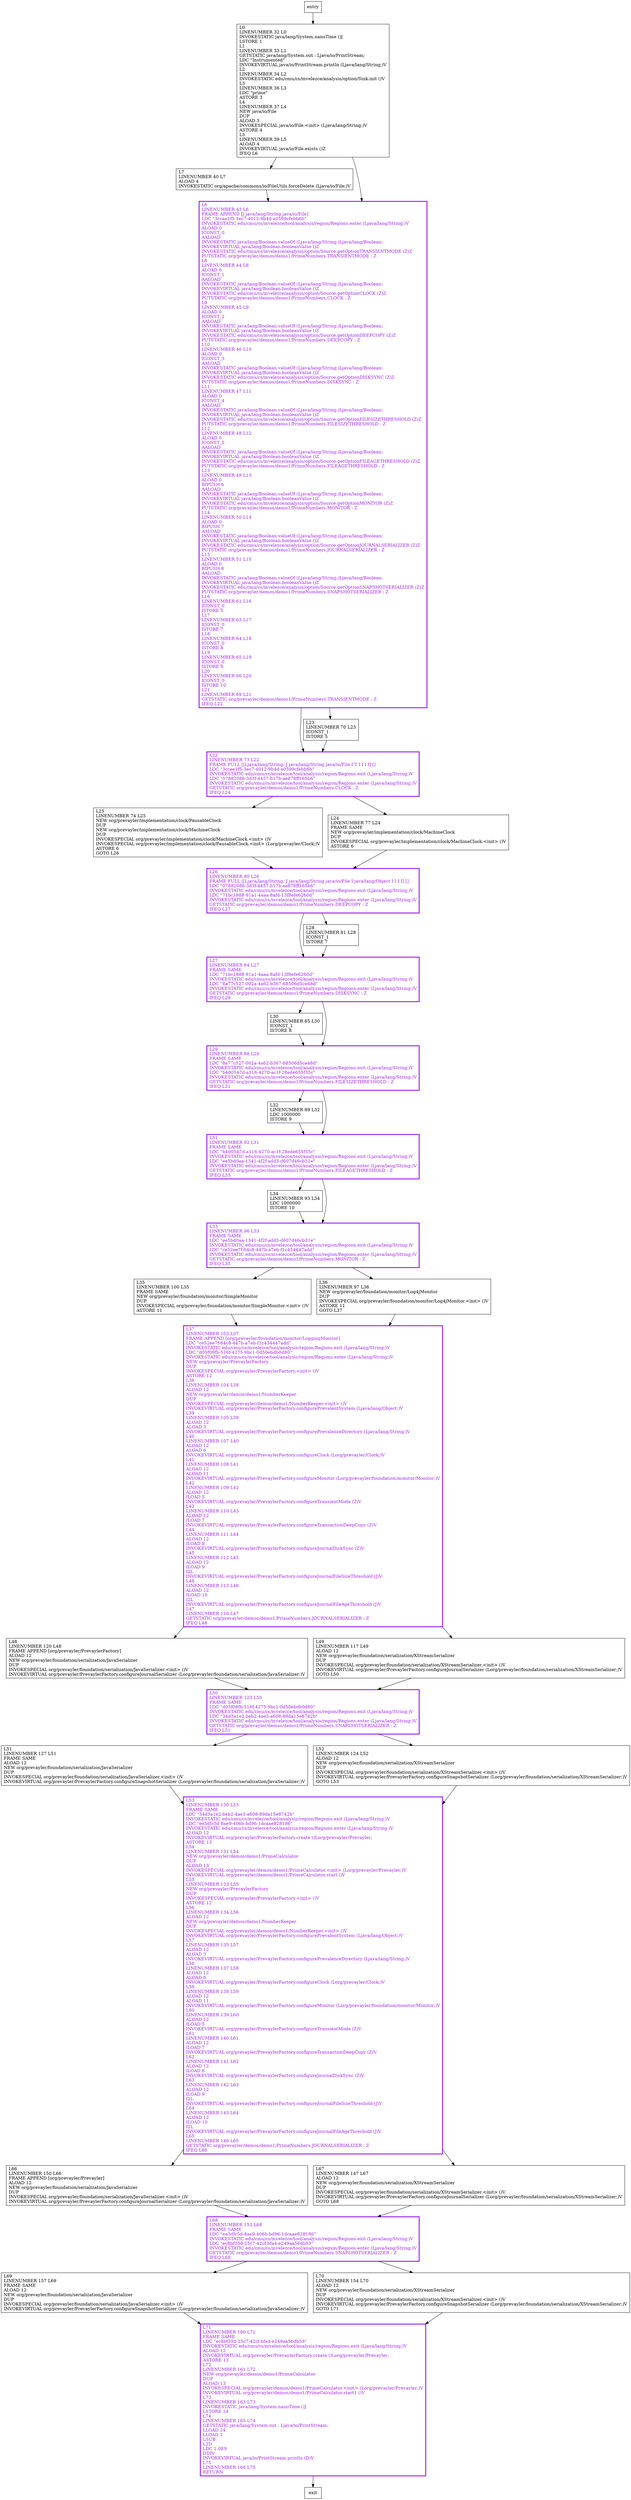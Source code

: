 digraph main {
node [shape=record];
353016664 [label="L51\lLINENUMBER 127 L51\lFRAME SAME\lALOAD 12\lNEW org/prevayler/foundation/serialization/JavaSerializer\lDUP\lINVOKESPECIAL org/prevayler/foundation/serialization/JavaSerializer.\<init\> ()V\lINVOKEVIRTUAL org/prevayler/PrevaylerFactory.configureSnapshotSerializer (Lorg/prevayler/foundation/serialization/JavaSerializer;)V\l"];
1322621976 [label="L32\lLINENUMBER 89 L32\lLDC 1000000\lISTORE 9\l"];
2104768466 [label="L48\lLINENUMBER 120 L48\lFRAME APPEND [org/prevayler/PrevaylerFactory]\lALOAD 12\lNEW org/prevayler/foundation/serialization/JavaSerializer\lDUP\lINVOKESPECIAL org/prevayler/foundation/serialization/JavaSerializer.\<init\> ()V\lINVOKEVIRTUAL org/prevayler/PrevaylerFactory.configureJournalSerializer (Lorg/prevayler/foundation/serialization/JavaSerializer;)V\l"];
1957610983 [label="L53\lLINENUMBER 130 L53\lFRAME SAME\lLDC \"34d3a1e2-beb2-4ae3-a608-89da15e8742b\"\lINVOKESTATIC edu/cmu/cs/mvelezce/tool/analysis/region/Regions.exit (Ljava/lang/String;)V\lLDC \"ee3dfc5d-8ae9-406b-bd96-1dcaae828186\"\lINVOKESTATIC edu/cmu/cs/mvelezce/tool/analysis/region/Regions.enter (Ljava/lang/String;)V\lALOAD 12\lINVOKEVIRTUAL org/prevayler/PrevaylerFactory.create ()Lorg/prevayler/Prevayler;\lASTORE 13\lL54\lLINENUMBER 131 L54\lNEW org/prevayler/demos/demo1/PrimeCalculator\lDUP\lALOAD 13\lINVOKESPECIAL org/prevayler/demos/demo1/PrimeCalculator.\<init\> (Lorg/prevayler/Prevayler;)V\lINVOKEVIRTUAL org/prevayler/demos/demo1/PrimeCalculator.start ()V\lL55\lLINENUMBER 133 L55\lNEW org/prevayler/PrevaylerFactory\lDUP\lINVOKESPECIAL org/prevayler/PrevaylerFactory.\<init\> ()V\lASTORE 12\lL56\lLINENUMBER 134 L56\lALOAD 12\lNEW org/prevayler/demos/demo1/NumberKeeper\lDUP\lINVOKESPECIAL org/prevayler/demos/demo1/NumberKeeper.\<init\> ()V\lINVOKEVIRTUAL org/prevayler/PrevaylerFactory.configurePrevalentSystem (Ljava/lang/Object;)V\lL57\lLINENUMBER 135 L57\lALOAD 12\lALOAD 3\lINVOKEVIRTUAL org/prevayler/PrevaylerFactory.configurePrevalenceDirectory (Ljava/lang/String;)V\lL58\lLINENUMBER 137 L58\lALOAD 12\lALOAD 6\lINVOKEVIRTUAL org/prevayler/PrevaylerFactory.configureClock (Lorg/prevayler/Clock;)V\lL59\lLINENUMBER 138 L59\lALOAD 12\lALOAD 11\lINVOKEVIRTUAL org/prevayler/PrevaylerFactory.configureMonitor (Lorg/prevayler/foundation/monitor/Monitor;)V\lL60\lLINENUMBER 139 L60\lALOAD 12\lILOAD 5\lINVOKEVIRTUAL org/prevayler/PrevaylerFactory.configureTransientMode (Z)V\lL61\lLINENUMBER 140 L61\lALOAD 12\lILOAD 7\lINVOKEVIRTUAL org/prevayler/PrevaylerFactory.configureTransactionDeepCopy (Z)V\lL62\lLINENUMBER 141 L62\lALOAD 12\lILOAD 8\lINVOKEVIRTUAL org/prevayler/PrevaylerFactory.configureJournalDiskSync (Z)V\lL63\lLINENUMBER 142 L63\lALOAD 12\lILOAD 9\lI2L\lINVOKEVIRTUAL org/prevayler/PrevaylerFactory.configureJournalFileSizeThreshold (J)V\lL64\lLINENUMBER 143 L64\lALOAD 12\lILOAD 10\lI2L\lINVOKEVIRTUAL org/prevayler/PrevaylerFactory.configureJournalFileAgeThreshold (J)V\lL65\lLINENUMBER 146 L65\lGETSTATIC org/prevayler/demos/demo1/PrimeNumbers.JOURNALSERIALIZER : Z\lIFEQ L66\l"];
5650897 [label="L37\lLINENUMBER 103 L37\lFRAME APPEND [org/prevayler/foundation/monitor/LoggingMonitor]\lLDC \"ce52ee7f-64c8-447b-a7eb-f1c434447add\"\lINVOKESTATIC edu/cmu/cs/mvelezce/tool/analysis/region/Regions.exit (Ljava/lang/String;)V\lLDC \"d05f08fb-516f-4275-9bc1-0d50ebdb0d80\"\lINVOKESTATIC edu/cmu/cs/mvelezce/tool/analysis/region/Regions.enter (Ljava/lang/String;)V\lNEW org/prevayler/PrevaylerFactory\lDUP\lINVOKESPECIAL org/prevayler/PrevaylerFactory.\<init\> ()V\lASTORE 12\lL38\lLINENUMBER 104 L38\lALOAD 12\lNEW org/prevayler/demos/demo1/NumberKeeper\lDUP\lINVOKESPECIAL org/prevayler/demos/demo1/NumberKeeper.\<init\> ()V\lINVOKEVIRTUAL org/prevayler/PrevaylerFactory.configurePrevalentSystem (Ljava/lang/Object;)V\lL39\lLINENUMBER 105 L39\lALOAD 12\lALOAD 3\lINVOKEVIRTUAL org/prevayler/PrevaylerFactory.configurePrevalenceDirectory (Ljava/lang/String;)V\lL40\lLINENUMBER 107 L40\lALOAD 12\lALOAD 6\lINVOKEVIRTUAL org/prevayler/PrevaylerFactory.configureClock (Lorg/prevayler/Clock;)V\lL41\lLINENUMBER 108 L41\lALOAD 12\lALOAD 11\lINVOKEVIRTUAL org/prevayler/PrevaylerFactory.configureMonitor (Lorg/prevayler/foundation/monitor/Monitor;)V\lL42\lLINENUMBER 109 L42\lALOAD 12\lILOAD 5\lINVOKEVIRTUAL org/prevayler/PrevaylerFactory.configureTransientMode (Z)V\lL43\lLINENUMBER 110 L43\lALOAD 12\lILOAD 7\lINVOKEVIRTUAL org/prevayler/PrevaylerFactory.configureTransactionDeepCopy (Z)V\lL44\lLINENUMBER 111 L44\lALOAD 12\lILOAD 8\lINVOKEVIRTUAL org/prevayler/PrevaylerFactory.configureJournalDiskSync (Z)V\lL45\lLINENUMBER 112 L45\lALOAD 12\lILOAD 9\lI2L\lINVOKEVIRTUAL org/prevayler/PrevaylerFactory.configureJournalFileSizeThreshold (J)V\lL46\lLINENUMBER 113 L46\lALOAD 12\lILOAD 10\lI2L\lINVOKEVIRTUAL org/prevayler/PrevaylerFactory.configureJournalFileAgeThreshold (J)V\lL47\lLINENUMBER 116 L47\lGETSTATIC org/prevayler/demos/demo1/PrimeNumbers.JOURNALSERIALIZER : Z\lIFEQ L48\l"];
537255019 [label="L69\lLINENUMBER 157 L69\lFRAME SAME\lALOAD 12\lNEW org/prevayler/foundation/serialization/JavaSerializer\lDUP\lINVOKESPECIAL org/prevayler/foundation/serialization/JavaSerializer.\<init\> ()V\lINVOKEVIRTUAL org/prevayler/PrevaylerFactory.configureSnapshotSerializer (Lorg/prevayler/foundation/serialization/JavaSerializer;)V\l"];
159582254 [label="L30\lLINENUMBER 85 L30\lICONST_1\lISTORE 8\l"];
1466441795 [label="L22\lLINENUMBER 73 L22\lFRAME FULL [[Ljava/lang/String; J java/lang/String java/io/File I T I I I I] []\lLDC \"3ccae1f5-3ec7-4012-9b4d-a0599cfebb6b\"\lINVOKESTATIC edu/cmu/cs/mvelezce/tool/analysis/region/Regions.exit (Ljava/lang/String;)V\lLDC \"07882086-3d3f-4457-b17b-ae878ff165b6\"\lINVOKESTATIC edu/cmu/cs/mvelezce/tool/analysis/region/Regions.enter (Ljava/lang/String;)V\lGETSTATIC org/prevayler/demos/demo1/PrimeNumbers.CLOCK : Z\lIFEQ L24\l"];
323892630 [label="L35\lLINENUMBER 100 L35\lFRAME SAME\lNEW org/prevayler/foundation/monitor/SimpleMonitor\lDUP\lINVOKESPECIAL org/prevayler/foundation/monitor/SimpleMonitor.\<init\> ()V\lASTORE 11\l"];
1300302600 [label="L66\lLINENUMBER 150 L66\lFRAME APPEND [org/prevayler/Prevayler]\lALOAD 12\lNEW org/prevayler/foundation/serialization/JavaSerializer\lDUP\lINVOKESPECIAL org/prevayler/foundation/serialization/JavaSerializer.\<init\> ()V\lINVOKEVIRTUAL org/prevayler/PrevaylerFactory.configureJournalSerializer (Lorg/prevayler/foundation/serialization/JavaSerializer;)V\l"];
635527943 [label="L29\lLINENUMBER 88 L29\lFRAME SAME\lLDC \"8a77c527-002a-4a62-b367-68506d5ce48d\"\lINVOKESTATIC edu/cmu/cs/mvelezce/tool/analysis/region/Regions.exit (Ljava/lang/String;)V\lLDC \"b400547d-a116-4270-ac1f-28ede655f35c\"\lINVOKESTATIC edu/cmu/cs/mvelezce/tool/analysis/region/Regions.enter (Ljava/lang/String;)V\lGETSTATIC org/prevayler/demos/demo1/PrimeNumbers.FILESIZETHRESHOLD : Z\lIFEQ L31\l"];
1331353286 [label="L7\lLINENUMBER 40 L7\lALOAD 4\lINVOKESTATIC org/apache/commons/io/FileUtils.forceDelete (Ljava/io/File;)V\l"];
614708908 [label="L50\lLINENUMBER 123 L50\lFRAME SAME\lLDC \"d05f08fb-516f-4275-9bc1-0d50ebdb0d80\"\lINVOKESTATIC edu/cmu/cs/mvelezce/tool/analysis/region/Regions.exit (Ljava/lang/String;)V\lLDC \"34d3a1e2-beb2-4ae3-a608-89da15e8742b\"\lINVOKESTATIC edu/cmu/cs/mvelezce/tool/analysis/region/Regions.enter (Ljava/lang/String;)V\lGETSTATIC org/prevayler/demos/demo1/PrimeNumbers.SNAPSHOTSERIALIZER : Z\lIFEQ L51\l"];
1226634380 [label="L52\lLINENUMBER 124 L52\lALOAD 12\lNEW org/prevayler/foundation/serialization/XStreamSerializer\lDUP\lINVOKESPECIAL org/prevayler/foundation/serialization/XStreamSerializer.\<init\> ()V\lINVOKEVIRTUAL org/prevayler/PrevaylerFactory.configureSnapshotSerializer (Lorg/prevayler/foundation/serialization/XStreamSerializer;)V\lGOTO L53\l"];
870390937 [label="L6\lLINENUMBER 43 L6\lFRAME APPEND [J java/lang/String java/io/File]\lLDC \"3ccae1f5-3ec7-4012-9b4d-a0599cfebb6b\"\lINVOKESTATIC edu/cmu/cs/mvelezce/tool/analysis/region/Regions.enter (Ljava/lang/String;)V\lALOAD 0\lICONST_0\lAALOAD\lINVOKESTATIC java/lang/Boolean.valueOf (Ljava/lang/String;)Ljava/lang/Boolean;\lINVOKEVIRTUAL java/lang/Boolean.booleanValue ()Z\lINVOKESTATIC edu/cmu/cs/mvelezce/analysis/option/Source.getOptionTRANSIENTMODE (Z)Z\lPUTSTATIC org/prevayler/demos/demo1/PrimeNumbers.TRANSIENTMODE : Z\lL8\lLINENUMBER 44 L8\lALOAD 0\lICONST_1\lAALOAD\lINVOKESTATIC java/lang/Boolean.valueOf (Ljava/lang/String;)Ljava/lang/Boolean;\lINVOKEVIRTUAL java/lang/Boolean.booleanValue ()Z\lINVOKESTATIC edu/cmu/cs/mvelezce/analysis/option/Source.getOptionCLOCK (Z)Z\lPUTSTATIC org/prevayler/demos/demo1/PrimeNumbers.CLOCK : Z\lL9\lLINENUMBER 45 L9\lALOAD 0\lICONST_2\lAALOAD\lINVOKESTATIC java/lang/Boolean.valueOf (Ljava/lang/String;)Ljava/lang/Boolean;\lINVOKEVIRTUAL java/lang/Boolean.booleanValue ()Z\lINVOKESTATIC edu/cmu/cs/mvelezce/analysis/option/Source.getOptionDEEPCOPY (Z)Z\lPUTSTATIC org/prevayler/demos/demo1/PrimeNumbers.DEEPCOPY : Z\lL10\lLINENUMBER 46 L10\lALOAD 0\lICONST_3\lAALOAD\lINVOKESTATIC java/lang/Boolean.valueOf (Ljava/lang/String;)Ljava/lang/Boolean;\lINVOKEVIRTUAL java/lang/Boolean.booleanValue ()Z\lINVOKESTATIC edu/cmu/cs/mvelezce/analysis/option/Source.getOptionDISKSYNC (Z)Z\lPUTSTATIC org/prevayler/demos/demo1/PrimeNumbers.DISKSYNC : Z\lL11\lLINENUMBER 47 L11\lALOAD 0\lICONST_4\lAALOAD\lINVOKESTATIC java/lang/Boolean.valueOf (Ljava/lang/String;)Ljava/lang/Boolean;\lINVOKEVIRTUAL java/lang/Boolean.booleanValue ()Z\lINVOKESTATIC edu/cmu/cs/mvelezce/analysis/option/Source.getOptionFILESIZETHRESHOLD (Z)Z\lPUTSTATIC org/prevayler/demos/demo1/PrimeNumbers.FILESIZETHRESHOLD : Z\lL12\lLINENUMBER 48 L12\lALOAD 0\lICONST_5\lAALOAD\lINVOKESTATIC java/lang/Boolean.valueOf (Ljava/lang/String;)Ljava/lang/Boolean;\lINVOKEVIRTUAL java/lang/Boolean.booleanValue ()Z\lINVOKESTATIC edu/cmu/cs/mvelezce/analysis/option/Source.getOptionFILEAGETHRESHOLD (Z)Z\lPUTSTATIC org/prevayler/demos/demo1/PrimeNumbers.FILEAGETHRESHOLD : Z\lL13\lLINENUMBER 49 L13\lALOAD 0\lBIPUSH 6\lAALOAD\lINVOKESTATIC java/lang/Boolean.valueOf (Ljava/lang/String;)Ljava/lang/Boolean;\lINVOKEVIRTUAL java/lang/Boolean.booleanValue ()Z\lINVOKESTATIC edu/cmu/cs/mvelezce/analysis/option/Source.getOptionMONITOR (Z)Z\lPUTSTATIC org/prevayler/demos/demo1/PrimeNumbers.MONITOR : Z\lL14\lLINENUMBER 50 L14\lALOAD 0\lBIPUSH 7\lAALOAD\lINVOKESTATIC java/lang/Boolean.valueOf (Ljava/lang/String;)Ljava/lang/Boolean;\lINVOKEVIRTUAL java/lang/Boolean.booleanValue ()Z\lINVOKESTATIC edu/cmu/cs/mvelezce/analysis/option/Source.getOptionJOURNALSERIALIZER (Z)Z\lPUTSTATIC org/prevayler/demos/demo1/PrimeNumbers.JOURNALSERIALIZER : Z\lL15\lLINENUMBER 51 L15\lALOAD 0\lBIPUSH 8\lAALOAD\lINVOKESTATIC java/lang/Boolean.valueOf (Ljava/lang/String;)Ljava/lang/Boolean;\lINVOKEVIRTUAL java/lang/Boolean.booleanValue ()Z\lINVOKESTATIC edu/cmu/cs/mvelezce/analysis/option/Source.getOptionSNAPSHOTSERIALIZER (Z)Z\lPUTSTATIC org/prevayler/demos/demo1/PrimeNumbers.SNAPSHOTSERIALIZER : Z\lL16\lLINENUMBER 61 L16\lICONST_0\lISTORE 5\lL17\lLINENUMBER 63 L17\lICONST_0\lISTORE 7\lL18\lLINENUMBER 64 L18\lICONST_0\lISTORE 8\lL19\lLINENUMBER 65 L19\lICONST_0\lISTORE 9\lL20\lLINENUMBER 66 L20\lICONST_0\lISTORE 10\lL21\lLINENUMBER 69 L21\lGETSTATIC org/prevayler/demos/demo1/PrimeNumbers.TRANSIENTMODE : Z\lIFEQ L22\l"];
641718024 [label="L25\lLINENUMBER 74 L25\lNEW org/prevayler/implementation/clock/PausableClock\lDUP\lNEW org/prevayler/implementation/clock/MachineClock\lDUP\lINVOKESPECIAL org/prevayler/implementation/clock/MachineClock.\<init\> ()V\lINVOKESPECIAL org/prevayler/implementation/clock/PausableClock.\<init\> (Lorg/prevayler/Clock;)V\lASTORE 6\lGOTO L26\l"];
1833716337 [label="L71\lLINENUMBER 160 L71\lFRAME SAME\lLDC \"ec8bf350-25c7-42cf-bfa4-e249aa56db53\"\lINVOKESTATIC edu/cmu/cs/mvelezce/tool/analysis/region/Regions.exit (Ljava/lang/String;)V\lALOAD 12\lINVOKEVIRTUAL org/prevayler/PrevaylerFactory.create ()Lorg/prevayler/Prevayler;\lASTORE 13\lL72\lLINENUMBER 161 L72\lNEW org/prevayler/demos/demo1/PrimeCalculator\lDUP\lALOAD 13\lINVOKESPECIAL org/prevayler/demos/demo1/PrimeCalculator.\<init\> (Lorg/prevayler/Prevayler;)V\lINVOKEVIRTUAL org/prevayler/demos/demo1/PrimeCalculator.start1 ()V\lL73\lLINENUMBER 163 L73\lINVOKESTATIC java/lang/System.nanoTime ()J\lLSTORE 14\lL74\lLINENUMBER 165 L74\lGETSTATIC java/lang/System.out : Ljava/io/PrintStream;\lLLOAD 14\lLLOAD 1\lLSUB\lL2D\lLDC 1.0E9\lDDIV\lINVOKEVIRTUAL java/io/PrintStream.println (D)V\lL75\lLINENUMBER 166 L75\lRETURN\l"];
1061866177 [label="L24\lLINENUMBER 77 L24\lFRAME SAME\lNEW org/prevayler/implementation/clock/MachineClock\lDUP\lINVOKESPECIAL org/prevayler/implementation/clock/MachineClock.\<init\> ()V\lASTORE 6\l"];
1909555656 [label="L34\lLINENUMBER 93 L34\lLDC 1000000\lISTORE 10\l"];
202410427 [label="L67\lLINENUMBER 147 L67\lALOAD 12\lNEW org/prevayler/foundation/serialization/XStreamSerializer\lDUP\lINVOKESPECIAL org/prevayler/foundation/serialization/XStreamSerializer.\<init\> ()V\lINVOKEVIRTUAL org/prevayler/PrevaylerFactory.configureJournalSerializer (Lorg/prevayler/foundation/serialization/XStreamSerializer;)V\lGOTO L68\l"];
536108911 [label="L49\lLINENUMBER 117 L49\lALOAD 12\lNEW org/prevayler/foundation/serialization/XStreamSerializer\lDUP\lINVOKESPECIAL org/prevayler/foundation/serialization/XStreamSerializer.\<init\> ()V\lINVOKEVIRTUAL org/prevayler/PrevaylerFactory.configureJournalSerializer (Lorg/prevayler/foundation/serialization/XStreamSerializer;)V\lGOTO L50\l"];
809730484 [label="L26\lLINENUMBER 80 L26\lFRAME FULL [[Ljava/lang/String; J java/lang/String java/io/File I java/lang/Object I I I I] []\lLDC \"07882086-3d3f-4457-b17b-ae878ff165b6\"\lINVOKESTATIC edu/cmu/cs/mvelezce/tool/analysis/region/Regions.exit (Ljava/lang/String;)V\lLDC \"71bc1888-91a1-4aaa-8afd-13f8efe6260d\"\lINVOKESTATIC edu/cmu/cs/mvelezce/tool/analysis/region/Regions.enter (Ljava/lang/String;)V\lGETSTATIC org/prevayler/demos/demo1/PrimeNumbers.DEEPCOPY : Z\lIFEQ L27\l"];
1010695746 [label="L0\lLINENUMBER 32 L0\lINVOKESTATIC java/lang/System.nanoTime ()J\lLSTORE 1\lL1\lLINENUMBER 33 L1\lGETSTATIC java/lang/System.out : Ljava/io/PrintStream;\lLDC \"Instrumented\"\lINVOKEVIRTUAL java/io/PrintStream.println (Ljava/lang/String;)V\lL2\lLINENUMBER 34 L2\lINVOKESTATIC edu/cmu/cs/mvelezce/analysis/option/Sink.init ()V\lL3\lLINENUMBER 36 L3\lLDC \"prime\"\lASTORE 3\lL4\lLINENUMBER 37 L4\lNEW java/io/File\lDUP\lALOAD 3\lINVOKESPECIAL java/io/File.\<init\> (Ljava/lang/String;)V\lASTORE 4\lL5\lLINENUMBER 39 L5\lALOAD 4\lINVOKEVIRTUAL java/io/File.exists ()Z\lIFEQ L6\l"];
1905876667 [label="L36\lLINENUMBER 97 L36\lNEW org/prevayler/foundation/monitor/Log4jMonitor\lDUP\lINVOKESPECIAL org/prevayler/foundation/monitor/Log4jMonitor.\<init\> ()V\lASTORE 11\lGOTO L37\l"];
1704544808 [label="L70\lLINENUMBER 154 L70\lALOAD 12\lNEW org/prevayler/foundation/serialization/XStreamSerializer\lDUP\lINVOKESPECIAL org/prevayler/foundation/serialization/XStreamSerializer.\<init\> ()V\lINVOKEVIRTUAL org/prevayler/PrevaylerFactory.configureSnapshotSerializer (Lorg/prevayler/foundation/serialization/XStreamSerializer;)V\lGOTO L71\l"];
1074028323 [label="L31\lLINENUMBER 92 L31\lFRAME SAME\lLDC \"b400547d-a116-4270-ac1f-28ede655f35c\"\lINVOKESTATIC edu/cmu/cs/mvelezce/tool/analysis/region/Regions.exit (Ljava/lang/String;)V\lLDC \"ee5bd0aa-1341-4f2f-add3-d607d46cb31e\"\lINVOKESTATIC edu/cmu/cs/mvelezce/tool/analysis/region/Regions.enter (Ljava/lang/String;)V\lGETSTATIC org/prevayler/demos/demo1/PrimeNumbers.FILEAGETHRESHOLD : Z\lIFEQ L33\l"];
340504741 [label="L27\lLINENUMBER 84 L27\lFRAME SAME\lLDC \"71bc1888-91a1-4aaa-8afd-13f8efe6260d\"\lINVOKESTATIC edu/cmu/cs/mvelezce/tool/analysis/region/Regions.exit (Ljava/lang/String;)V\lLDC \"8a77c527-002a-4a62-b367-68506d5ce48d\"\lINVOKESTATIC edu/cmu/cs/mvelezce/tool/analysis/region/Regions.enter (Ljava/lang/String;)V\lGETSTATIC org/prevayler/demos/demo1/PrimeNumbers.DISKSYNC : Z\lIFEQ L29\l"];
2109631535 [label="L28\lLINENUMBER 81 L28\lICONST_1\lISTORE 7\l"];
74713858 [label="L23\lLINENUMBER 70 L23\lICONST_1\lISTORE 5\l"];
579249185 [label="L68\lLINENUMBER 153 L68\lFRAME SAME\lLDC \"ee3dfc5d-8ae9-406b-bd96-1dcaae828186\"\lINVOKESTATIC edu/cmu/cs/mvelezce/tool/analysis/region/Regions.exit (Ljava/lang/String;)V\lLDC \"ec8bf350-25c7-42cf-bfa4-e249aa56db53\"\lINVOKESTATIC edu/cmu/cs/mvelezce/tool/analysis/region/Regions.enter (Ljava/lang/String;)V\lGETSTATIC org/prevayler/demos/demo1/PrimeNumbers.SNAPSHOTSERIALIZER : Z\lIFEQ L69\l"];
1610758046 [label="L33\lLINENUMBER 96 L33\lFRAME SAME\lLDC \"ee5bd0aa-1341-4f2f-add3-d607d46cb31e\"\lINVOKESTATIC edu/cmu/cs/mvelezce/tool/analysis/region/Regions.exit (Ljava/lang/String;)V\lLDC \"ce52ee7f-64c8-447b-a7eb-f1c434447add\"\lINVOKESTATIC edu/cmu/cs/mvelezce/tool/analysis/region/Regions.enter (Ljava/lang/String;)V\lGETSTATIC org/prevayler/demos/demo1/PrimeNumbers.MONITOR : Z\lIFEQ L35\l"];
entry;
exit;
353016664 -> 1957610983;
1322621976 -> 1074028323;
2104768466 -> 614708908;
1957610983 -> 1300302600;
1957610983 -> 202410427;
5650897 -> 2104768466;
5650897 -> 536108911;
537255019 -> 1833716337;
159582254 -> 635527943;
1466441795 -> 641718024;
1466441795 -> 1061866177;
323892630 -> 5650897;
1300302600 -> 579249185;
635527943 -> 1074028323;
635527943 -> 1322621976;
1331353286 -> 870390937;
614708908 -> 353016664;
614708908 -> 1226634380;
1226634380 -> 1957610983;
870390937 -> 1466441795;
870390937 -> 74713858;
641718024 -> 809730484;
1833716337 -> exit;
1061866177 -> 809730484;
1909555656 -> 1610758046;
202410427 -> 579249185;
536108911 -> 614708908;
809730484 -> 340504741;
809730484 -> 2109631535;
1010695746 -> 870390937;
1010695746 -> 1331353286;
1905876667 -> 5650897;
1704544808 -> 1833716337;
entry -> 1010695746;
1074028323 -> 1909555656;
1074028323 -> 1610758046;
340504741 -> 635527943;
340504741 -> 159582254;
2109631535 -> 340504741;
74713858 -> 1466441795;
579249185 -> 1704544808;
579249185 -> 537255019;
1610758046 -> 1905876667;
1610758046 -> 323892630;
1466441795[fontcolor="purple", penwidth=3, color="purple"];
870390937[fontcolor="purple", penwidth=3, color="purple"];
1074028323[fontcolor="purple", penwidth=3, color="purple"];
340504741[fontcolor="purple", penwidth=3, color="purple"];
1833716337[fontcolor="purple", penwidth=3, color="purple"];
1957610983[fontcolor="purple", penwidth=3, color="purple"];
635527943[fontcolor="purple", penwidth=3, color="purple"];
579249185[fontcolor="purple", penwidth=3, color="purple"];
5650897[fontcolor="purple", penwidth=3, color="purple"];
614708908[fontcolor="purple", penwidth=3, color="purple"];
809730484[fontcolor="purple", penwidth=3, color="purple"];
1610758046[fontcolor="purple", penwidth=3, color="purple"];
}
